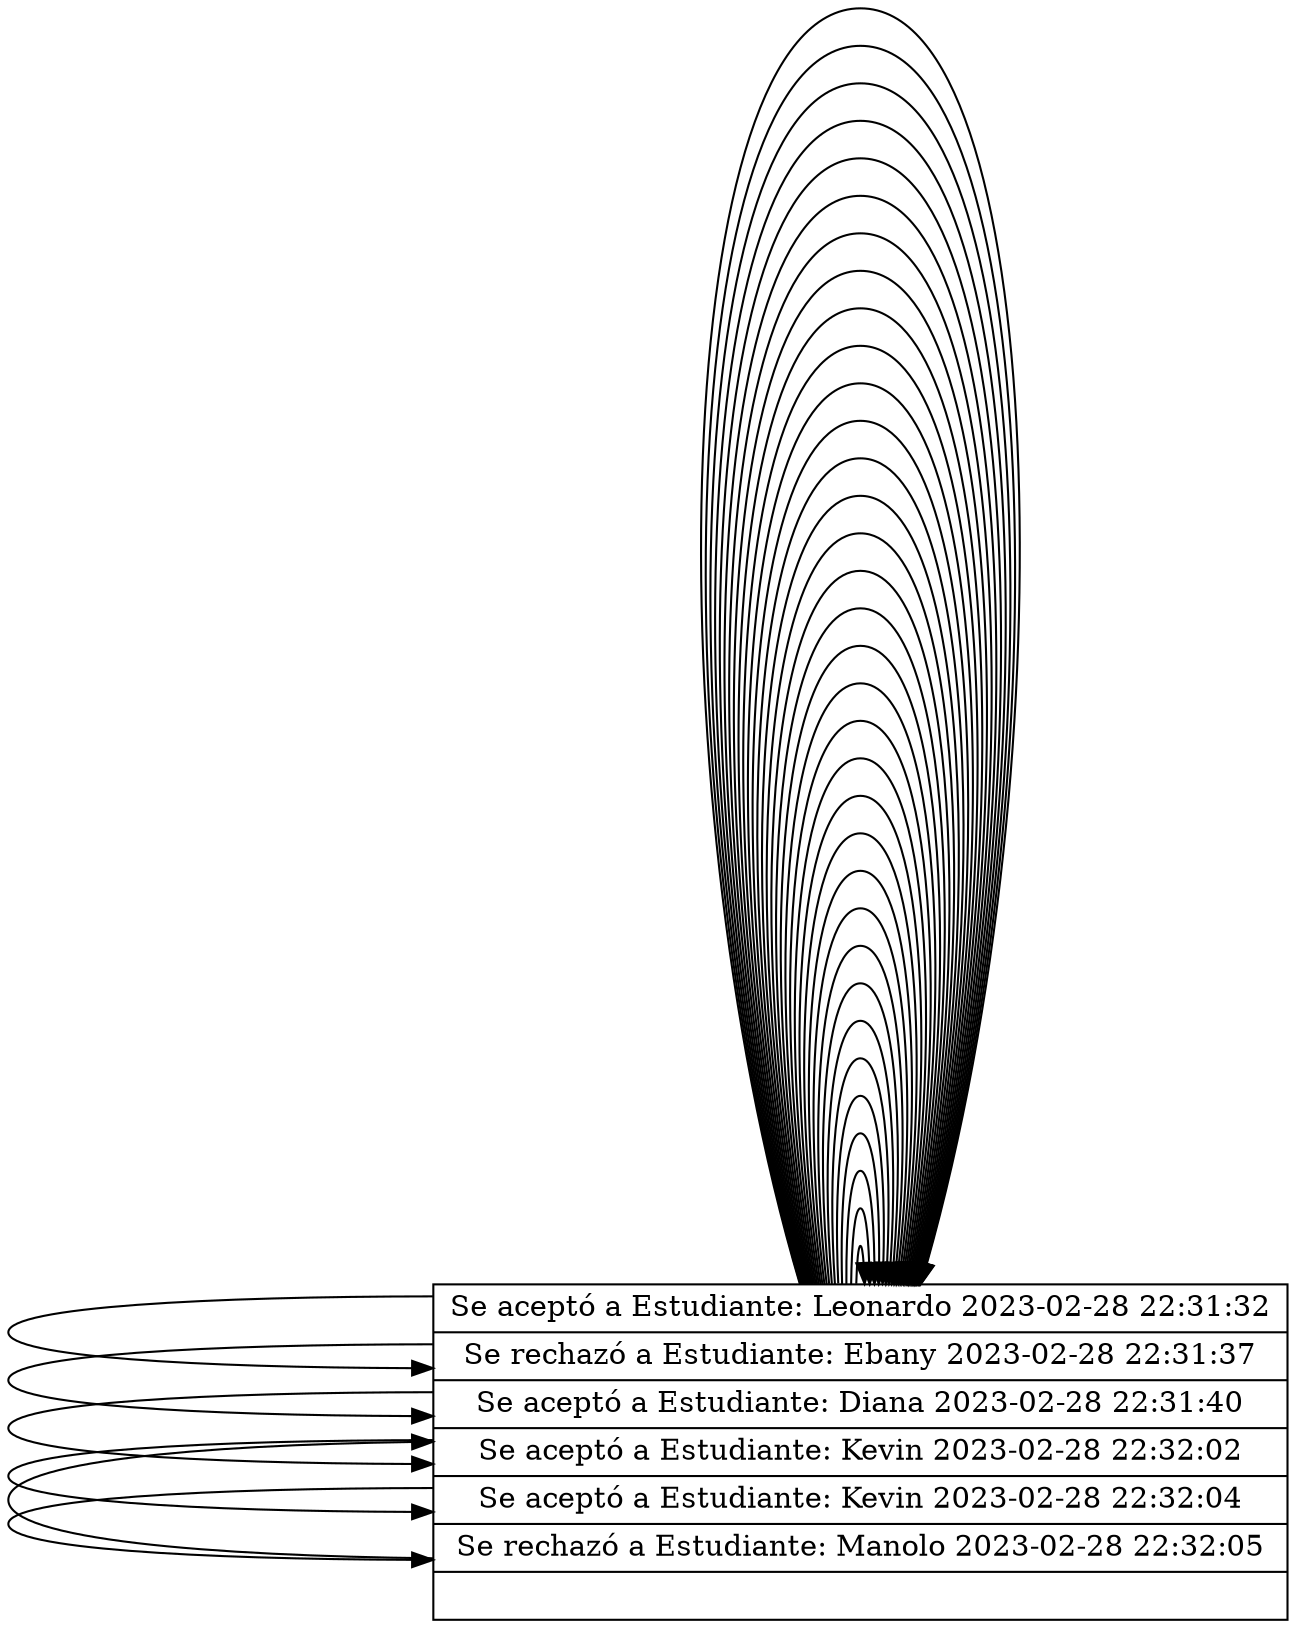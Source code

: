 digraph cola {
node [shape=record];
rankdir=LR;
cola [label="<f0> Se aceptó a Estudiante: Leonardo 2023-02-28 22:31:32 |<f1> Se rechazó a Estudiante: Ebany 2023-02-28 22:31:37 |<f2> Se aceptó a Estudiante: Diana 2023-02-28 22:31:40 |<f3> Se aceptó a Estudiante: Kevin 2023-02-28 22:32:02 |<f4> Se aceptó a Estudiante: Kevin 2023-02-28 22:32:04 |<f5> Se rechazó a Estudiante: Manolo 2023-02-28 22:32:05 |"];
cola:f0 -> cola:f1;
cola:f1 -> cola:f2;
cola:f2 -> cola:f3;
cola:f3 -> cola:f4;
cola:f4 -> cola:f5;
cola:f5 -> cola:f6;
cola:f6 -> cola:f7;
cola:f7 -> cola:f8;
cola:f8 -> cola:f9;
cola:f9 -> cola:f10;
cola:f10 -> cola:f11;
cola:f11 -> cola:f12;
cola:f12 -> cola:f13;
cola:f13 -> cola:f14;
cola:f14 -> cola:f15;
cola:f15 -> cola:f16;
cola:f16 -> cola:f17;
cola:f17 -> cola:f18;
cola:f18 -> cola:f19;
cola:f19 -> cola:f20;
cola:f20 -> cola:f21;
cola:f21 -> cola:f22;
cola:f22 -> cola:f23;
cola:f23 -> cola:f24;
cola:f24 -> cola:f25;
cola:f25 -> cola:f26;
cola:f26 -> cola:f27;
cola:f27 -> cola:f28;
cola:f28 -> cola:f29;
cola:f29 -> cola:f30;
cola:f30 -> cola:f31;
cola:f31 -> cola:f32;
cola:f32 -> cola:f33;
cola:f33 -> cola:f34;
cola:f34 -> cola:f35;
cola:f35 -> cola:f36;
cola:f36 -> cola:f37;
cola:f37 -> cola:f38;
cola:f38 -> cola:f39;
cola:f39 -> cola:f40;
}

